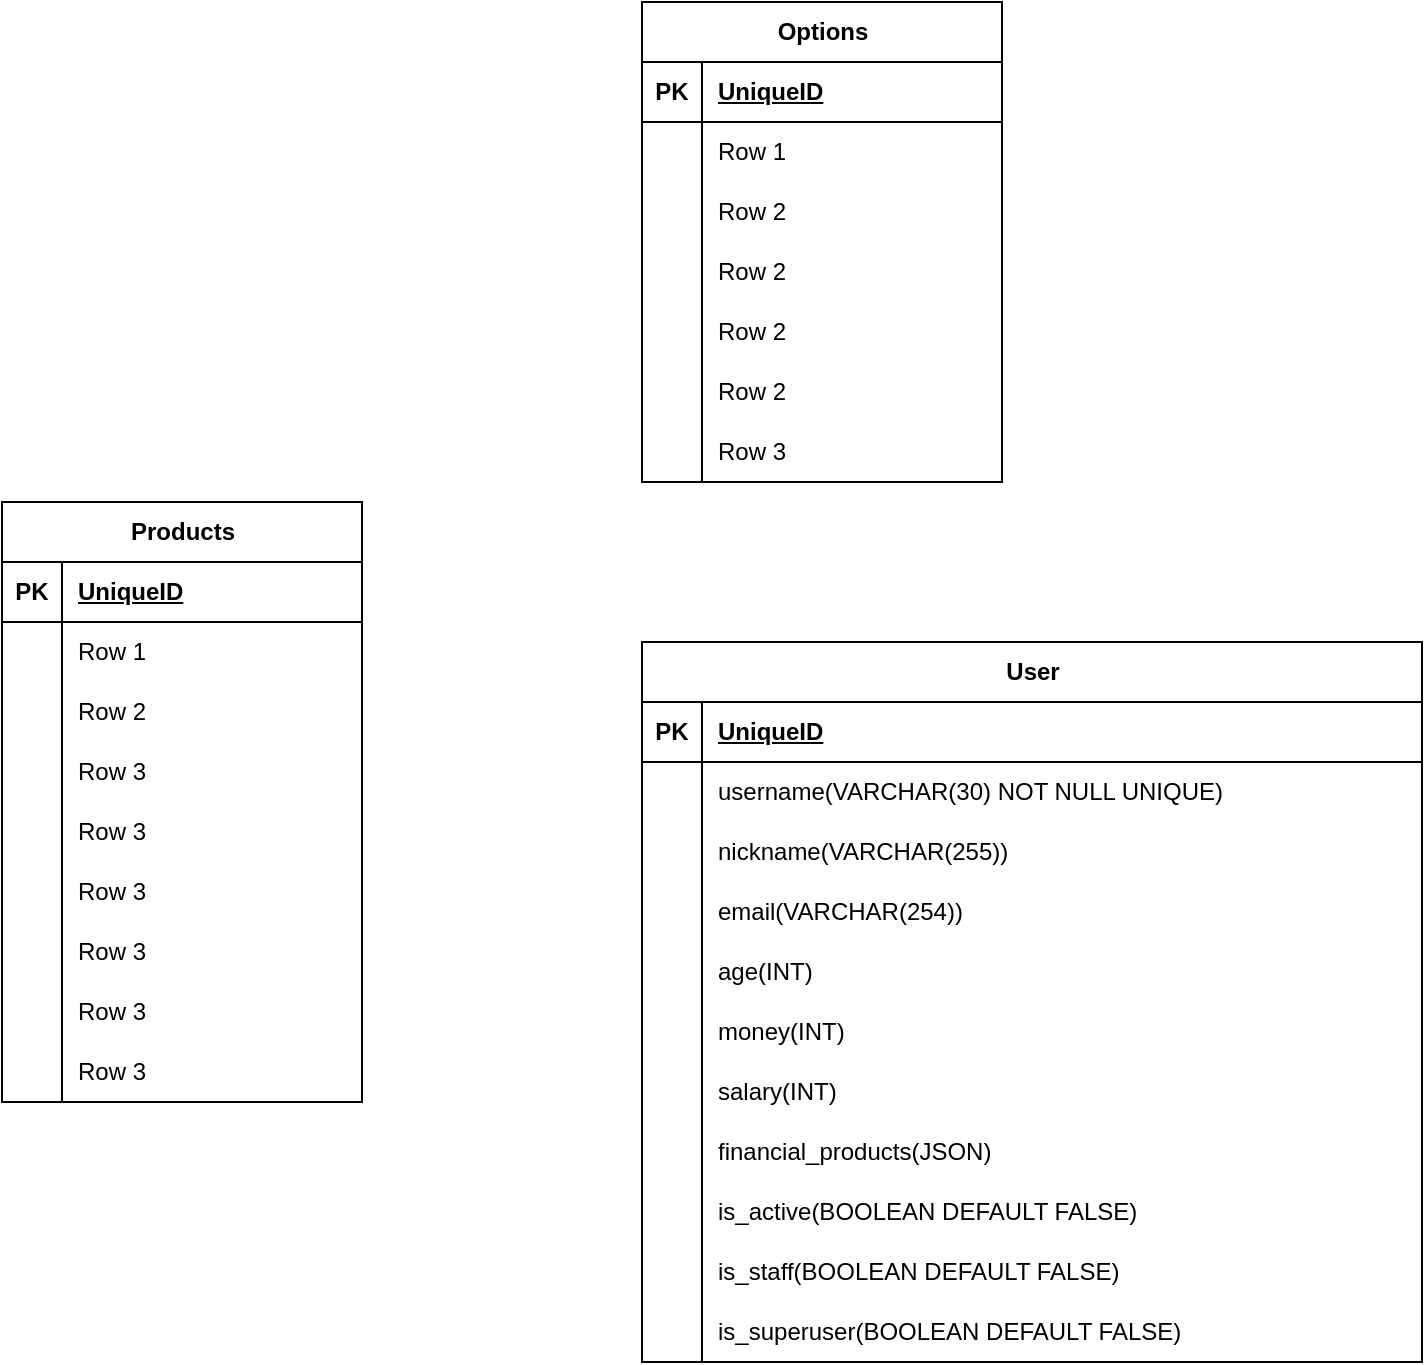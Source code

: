 <mxfile version="22.1.3" type="github" pages="2">
  <diagram id="R2lEEEUBdFMjLlhIrx00" name="ERD">
    <mxGraphModel dx="712" dy="748" grid="1" gridSize="10" guides="1" tooltips="1" connect="1" arrows="1" fold="1" page="1" pageScale="1" pageWidth="850" pageHeight="1100" math="0" shadow="0" extFonts="Permanent Marker^https://fonts.googleapis.com/css?family=Permanent+Marker">
      <root>
        <mxCell id="0" />
        <mxCell id="1" parent="0" />
        <mxCell id="Qz6ohCnD7a6SVoUVVQ66-1" value="Products" style="shape=table;startSize=30;container=1;collapsible=1;childLayout=tableLayout;fixedRows=1;rowLines=0;fontStyle=1;align=center;resizeLast=1;html=1;" vertex="1" parent="1">
          <mxGeometry x="80" y="420" width="180" height="300" as="geometry" />
        </mxCell>
        <mxCell id="Qz6ohCnD7a6SVoUVVQ66-2" value="" style="shape=tableRow;horizontal=0;startSize=0;swimlaneHead=0;swimlaneBody=0;fillColor=none;collapsible=0;dropTarget=0;points=[[0,0.5],[1,0.5]];portConstraint=eastwest;top=0;left=0;right=0;bottom=1;" vertex="1" parent="Qz6ohCnD7a6SVoUVVQ66-1">
          <mxGeometry y="30" width="180" height="30" as="geometry" />
        </mxCell>
        <mxCell id="Qz6ohCnD7a6SVoUVVQ66-3" value="PK" style="shape=partialRectangle;connectable=0;fillColor=none;top=0;left=0;bottom=0;right=0;fontStyle=1;overflow=hidden;whiteSpace=wrap;html=1;" vertex="1" parent="Qz6ohCnD7a6SVoUVVQ66-2">
          <mxGeometry width="30" height="30" as="geometry">
            <mxRectangle width="30" height="30" as="alternateBounds" />
          </mxGeometry>
        </mxCell>
        <mxCell id="Qz6ohCnD7a6SVoUVVQ66-4" value="UniqueID" style="shape=partialRectangle;connectable=0;fillColor=none;top=0;left=0;bottom=0;right=0;align=left;spacingLeft=6;fontStyle=5;overflow=hidden;whiteSpace=wrap;html=1;" vertex="1" parent="Qz6ohCnD7a6SVoUVVQ66-2">
          <mxGeometry x="30" width="150" height="30" as="geometry">
            <mxRectangle width="150" height="30" as="alternateBounds" />
          </mxGeometry>
        </mxCell>
        <mxCell id="Qz6ohCnD7a6SVoUVVQ66-5" value="" style="shape=tableRow;horizontal=0;startSize=0;swimlaneHead=0;swimlaneBody=0;fillColor=none;collapsible=0;dropTarget=0;points=[[0,0.5],[1,0.5]];portConstraint=eastwest;top=0;left=0;right=0;bottom=0;" vertex="1" parent="Qz6ohCnD7a6SVoUVVQ66-1">
          <mxGeometry y="60" width="180" height="30" as="geometry" />
        </mxCell>
        <mxCell id="Qz6ohCnD7a6SVoUVVQ66-6" value="" style="shape=partialRectangle;connectable=0;fillColor=none;top=0;left=0;bottom=0;right=0;editable=1;overflow=hidden;whiteSpace=wrap;html=1;" vertex="1" parent="Qz6ohCnD7a6SVoUVVQ66-5">
          <mxGeometry width="30" height="30" as="geometry">
            <mxRectangle width="30" height="30" as="alternateBounds" />
          </mxGeometry>
        </mxCell>
        <mxCell id="Qz6ohCnD7a6SVoUVVQ66-7" value="Row 1" style="shape=partialRectangle;connectable=0;fillColor=none;top=0;left=0;bottom=0;right=0;align=left;spacingLeft=6;overflow=hidden;whiteSpace=wrap;html=1;" vertex="1" parent="Qz6ohCnD7a6SVoUVVQ66-5">
          <mxGeometry x="30" width="150" height="30" as="geometry">
            <mxRectangle width="150" height="30" as="alternateBounds" />
          </mxGeometry>
        </mxCell>
        <mxCell id="Qz6ohCnD7a6SVoUVVQ66-8" value="" style="shape=tableRow;horizontal=0;startSize=0;swimlaneHead=0;swimlaneBody=0;fillColor=none;collapsible=0;dropTarget=0;points=[[0,0.5],[1,0.5]];portConstraint=eastwest;top=0;left=0;right=0;bottom=0;" vertex="1" parent="Qz6ohCnD7a6SVoUVVQ66-1">
          <mxGeometry y="90" width="180" height="30" as="geometry" />
        </mxCell>
        <mxCell id="Qz6ohCnD7a6SVoUVVQ66-9" value="" style="shape=partialRectangle;connectable=0;fillColor=none;top=0;left=0;bottom=0;right=0;editable=1;overflow=hidden;whiteSpace=wrap;html=1;" vertex="1" parent="Qz6ohCnD7a6SVoUVVQ66-8">
          <mxGeometry width="30" height="30" as="geometry">
            <mxRectangle width="30" height="30" as="alternateBounds" />
          </mxGeometry>
        </mxCell>
        <mxCell id="Qz6ohCnD7a6SVoUVVQ66-10" value="Row 2" style="shape=partialRectangle;connectable=0;fillColor=none;top=0;left=0;bottom=0;right=0;align=left;spacingLeft=6;overflow=hidden;whiteSpace=wrap;html=1;" vertex="1" parent="Qz6ohCnD7a6SVoUVVQ66-8">
          <mxGeometry x="30" width="150" height="30" as="geometry">
            <mxRectangle width="150" height="30" as="alternateBounds" />
          </mxGeometry>
        </mxCell>
        <mxCell id="Qz6ohCnD7a6SVoUVVQ66-11" value="" style="shape=tableRow;horizontal=0;startSize=0;swimlaneHead=0;swimlaneBody=0;fillColor=none;collapsible=0;dropTarget=0;points=[[0,0.5],[1,0.5]];portConstraint=eastwest;top=0;left=0;right=0;bottom=0;" vertex="1" parent="Qz6ohCnD7a6SVoUVVQ66-1">
          <mxGeometry y="120" width="180" height="30" as="geometry" />
        </mxCell>
        <mxCell id="Qz6ohCnD7a6SVoUVVQ66-12" value="" style="shape=partialRectangle;connectable=0;fillColor=none;top=0;left=0;bottom=0;right=0;editable=1;overflow=hidden;whiteSpace=wrap;html=1;" vertex="1" parent="Qz6ohCnD7a6SVoUVVQ66-11">
          <mxGeometry width="30" height="30" as="geometry">
            <mxRectangle width="30" height="30" as="alternateBounds" />
          </mxGeometry>
        </mxCell>
        <mxCell id="Qz6ohCnD7a6SVoUVVQ66-13" value="Row 3" style="shape=partialRectangle;connectable=0;fillColor=none;top=0;left=0;bottom=0;right=0;align=left;spacingLeft=6;overflow=hidden;whiteSpace=wrap;html=1;" vertex="1" parent="Qz6ohCnD7a6SVoUVVQ66-11">
          <mxGeometry x="30" width="150" height="30" as="geometry">
            <mxRectangle width="150" height="30" as="alternateBounds" />
          </mxGeometry>
        </mxCell>
        <mxCell id="Qz6ohCnD7a6SVoUVVQ66-68" value="" style="shape=tableRow;horizontal=0;startSize=0;swimlaneHead=0;swimlaneBody=0;fillColor=none;collapsible=0;dropTarget=0;points=[[0,0.5],[1,0.5]];portConstraint=eastwest;top=0;left=0;right=0;bottom=0;" vertex="1" parent="Qz6ohCnD7a6SVoUVVQ66-1">
          <mxGeometry y="150" width="180" height="30" as="geometry" />
        </mxCell>
        <mxCell id="Qz6ohCnD7a6SVoUVVQ66-69" value="" style="shape=partialRectangle;connectable=0;fillColor=none;top=0;left=0;bottom=0;right=0;editable=1;overflow=hidden;whiteSpace=wrap;html=1;" vertex="1" parent="Qz6ohCnD7a6SVoUVVQ66-68">
          <mxGeometry width="30" height="30" as="geometry">
            <mxRectangle width="30" height="30" as="alternateBounds" />
          </mxGeometry>
        </mxCell>
        <mxCell id="Qz6ohCnD7a6SVoUVVQ66-70" value="Row 3" style="shape=partialRectangle;connectable=0;fillColor=none;top=0;left=0;bottom=0;right=0;align=left;spacingLeft=6;overflow=hidden;whiteSpace=wrap;html=1;" vertex="1" parent="Qz6ohCnD7a6SVoUVVQ66-68">
          <mxGeometry x="30" width="150" height="30" as="geometry">
            <mxRectangle width="150" height="30" as="alternateBounds" />
          </mxGeometry>
        </mxCell>
        <mxCell id="Qz6ohCnD7a6SVoUVVQ66-71" value="" style="shape=tableRow;horizontal=0;startSize=0;swimlaneHead=0;swimlaneBody=0;fillColor=none;collapsible=0;dropTarget=0;points=[[0,0.5],[1,0.5]];portConstraint=eastwest;top=0;left=0;right=0;bottom=0;" vertex="1" parent="Qz6ohCnD7a6SVoUVVQ66-1">
          <mxGeometry y="180" width="180" height="30" as="geometry" />
        </mxCell>
        <mxCell id="Qz6ohCnD7a6SVoUVVQ66-72" value="" style="shape=partialRectangle;connectable=0;fillColor=none;top=0;left=0;bottom=0;right=0;editable=1;overflow=hidden;whiteSpace=wrap;html=1;" vertex="1" parent="Qz6ohCnD7a6SVoUVVQ66-71">
          <mxGeometry width="30" height="30" as="geometry">
            <mxRectangle width="30" height="30" as="alternateBounds" />
          </mxGeometry>
        </mxCell>
        <mxCell id="Qz6ohCnD7a6SVoUVVQ66-73" value="Row 3" style="shape=partialRectangle;connectable=0;fillColor=none;top=0;left=0;bottom=0;right=0;align=left;spacingLeft=6;overflow=hidden;whiteSpace=wrap;html=1;" vertex="1" parent="Qz6ohCnD7a6SVoUVVQ66-71">
          <mxGeometry x="30" width="150" height="30" as="geometry">
            <mxRectangle width="150" height="30" as="alternateBounds" />
          </mxGeometry>
        </mxCell>
        <mxCell id="Qz6ohCnD7a6SVoUVVQ66-74" value="" style="shape=tableRow;horizontal=0;startSize=0;swimlaneHead=0;swimlaneBody=0;fillColor=none;collapsible=0;dropTarget=0;points=[[0,0.5],[1,0.5]];portConstraint=eastwest;top=0;left=0;right=0;bottom=0;" vertex="1" parent="Qz6ohCnD7a6SVoUVVQ66-1">
          <mxGeometry y="210" width="180" height="30" as="geometry" />
        </mxCell>
        <mxCell id="Qz6ohCnD7a6SVoUVVQ66-75" value="" style="shape=partialRectangle;connectable=0;fillColor=none;top=0;left=0;bottom=0;right=0;editable=1;overflow=hidden;whiteSpace=wrap;html=1;" vertex="1" parent="Qz6ohCnD7a6SVoUVVQ66-74">
          <mxGeometry width="30" height="30" as="geometry">
            <mxRectangle width="30" height="30" as="alternateBounds" />
          </mxGeometry>
        </mxCell>
        <mxCell id="Qz6ohCnD7a6SVoUVVQ66-76" value="Row 3" style="shape=partialRectangle;connectable=0;fillColor=none;top=0;left=0;bottom=0;right=0;align=left;spacingLeft=6;overflow=hidden;whiteSpace=wrap;html=1;" vertex="1" parent="Qz6ohCnD7a6SVoUVVQ66-74">
          <mxGeometry x="30" width="150" height="30" as="geometry">
            <mxRectangle width="150" height="30" as="alternateBounds" />
          </mxGeometry>
        </mxCell>
        <mxCell id="Qz6ohCnD7a6SVoUVVQ66-77" value="" style="shape=tableRow;horizontal=0;startSize=0;swimlaneHead=0;swimlaneBody=0;fillColor=none;collapsible=0;dropTarget=0;points=[[0,0.5],[1,0.5]];portConstraint=eastwest;top=0;left=0;right=0;bottom=0;" vertex="1" parent="Qz6ohCnD7a6SVoUVVQ66-1">
          <mxGeometry y="240" width="180" height="30" as="geometry" />
        </mxCell>
        <mxCell id="Qz6ohCnD7a6SVoUVVQ66-78" value="" style="shape=partialRectangle;connectable=0;fillColor=none;top=0;left=0;bottom=0;right=0;editable=1;overflow=hidden;whiteSpace=wrap;html=1;" vertex="1" parent="Qz6ohCnD7a6SVoUVVQ66-77">
          <mxGeometry width="30" height="30" as="geometry">
            <mxRectangle width="30" height="30" as="alternateBounds" />
          </mxGeometry>
        </mxCell>
        <mxCell id="Qz6ohCnD7a6SVoUVVQ66-79" value="Row 3" style="shape=partialRectangle;connectable=0;fillColor=none;top=0;left=0;bottom=0;right=0;align=left;spacingLeft=6;overflow=hidden;whiteSpace=wrap;html=1;" vertex="1" parent="Qz6ohCnD7a6SVoUVVQ66-77">
          <mxGeometry x="30" width="150" height="30" as="geometry">
            <mxRectangle width="150" height="30" as="alternateBounds" />
          </mxGeometry>
        </mxCell>
        <mxCell id="Qz6ohCnD7a6SVoUVVQ66-80" value="" style="shape=tableRow;horizontal=0;startSize=0;swimlaneHead=0;swimlaneBody=0;fillColor=none;collapsible=0;dropTarget=0;points=[[0,0.5],[1,0.5]];portConstraint=eastwest;top=0;left=0;right=0;bottom=0;" vertex="1" parent="Qz6ohCnD7a6SVoUVVQ66-1">
          <mxGeometry y="270" width="180" height="30" as="geometry" />
        </mxCell>
        <mxCell id="Qz6ohCnD7a6SVoUVVQ66-81" value="" style="shape=partialRectangle;connectable=0;fillColor=none;top=0;left=0;bottom=0;right=0;editable=1;overflow=hidden;whiteSpace=wrap;html=1;" vertex="1" parent="Qz6ohCnD7a6SVoUVVQ66-80">
          <mxGeometry width="30" height="30" as="geometry">
            <mxRectangle width="30" height="30" as="alternateBounds" />
          </mxGeometry>
        </mxCell>
        <mxCell id="Qz6ohCnD7a6SVoUVVQ66-82" value="Row 3" style="shape=partialRectangle;connectable=0;fillColor=none;top=0;left=0;bottom=0;right=0;align=left;spacingLeft=6;overflow=hidden;whiteSpace=wrap;html=1;" vertex="1" parent="Qz6ohCnD7a6SVoUVVQ66-80">
          <mxGeometry x="30" width="150" height="30" as="geometry">
            <mxRectangle width="150" height="30" as="alternateBounds" />
          </mxGeometry>
        </mxCell>
        <mxCell id="Qz6ohCnD7a6SVoUVVQ66-14" value="User" style="shape=table;startSize=30;container=1;collapsible=1;childLayout=tableLayout;fixedRows=1;rowLines=0;fontStyle=1;align=center;resizeLast=1;html=1;" vertex="1" parent="1">
          <mxGeometry x="400" y="490" width="390" height="360" as="geometry" />
        </mxCell>
        <mxCell id="Qz6ohCnD7a6SVoUVVQ66-15" value="" style="shape=tableRow;horizontal=0;startSize=0;swimlaneHead=0;swimlaneBody=0;fillColor=none;collapsible=0;dropTarget=0;points=[[0,0.5],[1,0.5]];portConstraint=eastwest;top=0;left=0;right=0;bottom=1;" vertex="1" parent="Qz6ohCnD7a6SVoUVVQ66-14">
          <mxGeometry y="30" width="390" height="30" as="geometry" />
        </mxCell>
        <mxCell id="Qz6ohCnD7a6SVoUVVQ66-16" value="PK" style="shape=partialRectangle;connectable=0;fillColor=none;top=0;left=0;bottom=0;right=0;fontStyle=1;overflow=hidden;whiteSpace=wrap;html=1;" vertex="1" parent="Qz6ohCnD7a6SVoUVVQ66-15">
          <mxGeometry width="30" height="30" as="geometry">
            <mxRectangle width="30" height="30" as="alternateBounds" />
          </mxGeometry>
        </mxCell>
        <mxCell id="Qz6ohCnD7a6SVoUVVQ66-17" value="UniqueID" style="shape=partialRectangle;connectable=0;fillColor=none;top=0;left=0;bottom=0;right=0;align=left;spacingLeft=6;fontStyle=5;overflow=hidden;whiteSpace=wrap;html=1;" vertex="1" parent="Qz6ohCnD7a6SVoUVVQ66-15">
          <mxGeometry x="30" width="360" height="30" as="geometry">
            <mxRectangle width="360" height="30" as="alternateBounds" />
          </mxGeometry>
        </mxCell>
        <mxCell id="Qz6ohCnD7a6SVoUVVQ66-18" value="" style="shape=tableRow;horizontal=0;startSize=0;swimlaneHead=0;swimlaneBody=0;fillColor=none;collapsible=0;dropTarget=0;points=[[0,0.5],[1,0.5]];portConstraint=eastwest;top=0;left=0;right=0;bottom=0;" vertex="1" parent="Qz6ohCnD7a6SVoUVVQ66-14">
          <mxGeometry y="60" width="390" height="30" as="geometry" />
        </mxCell>
        <mxCell id="Qz6ohCnD7a6SVoUVVQ66-19" value="" style="shape=partialRectangle;connectable=0;fillColor=none;top=0;left=0;bottom=0;right=0;editable=1;overflow=hidden;whiteSpace=wrap;html=1;" vertex="1" parent="Qz6ohCnD7a6SVoUVVQ66-18">
          <mxGeometry width="30" height="30" as="geometry">
            <mxRectangle width="30" height="30" as="alternateBounds" />
          </mxGeometry>
        </mxCell>
        <mxCell id="Qz6ohCnD7a6SVoUVVQ66-20" value="username(VARCHAR(30) NOT NULL UNIQUE)" style="shape=partialRectangle;connectable=0;fillColor=none;top=0;left=0;bottom=0;right=0;align=left;spacingLeft=6;overflow=hidden;whiteSpace=wrap;html=1;" vertex="1" parent="Qz6ohCnD7a6SVoUVVQ66-18">
          <mxGeometry x="30" width="360" height="30" as="geometry">
            <mxRectangle width="360" height="30" as="alternateBounds" />
          </mxGeometry>
        </mxCell>
        <mxCell id="Qz6ohCnD7a6SVoUVVQ66-21" value="" style="shape=tableRow;horizontal=0;startSize=0;swimlaneHead=0;swimlaneBody=0;fillColor=none;collapsible=0;dropTarget=0;points=[[0,0.5],[1,0.5]];portConstraint=eastwest;top=0;left=0;right=0;bottom=0;" vertex="1" parent="Qz6ohCnD7a6SVoUVVQ66-14">
          <mxGeometry y="90" width="390" height="30" as="geometry" />
        </mxCell>
        <mxCell id="Qz6ohCnD7a6SVoUVVQ66-22" value="" style="shape=partialRectangle;connectable=0;fillColor=none;top=0;left=0;bottom=0;right=0;editable=1;overflow=hidden;whiteSpace=wrap;html=1;" vertex="1" parent="Qz6ohCnD7a6SVoUVVQ66-21">
          <mxGeometry width="30" height="30" as="geometry">
            <mxRectangle width="30" height="30" as="alternateBounds" />
          </mxGeometry>
        </mxCell>
        <object label="nickname(VARCHAR(255))" username="" id="Qz6ohCnD7a6SVoUVVQ66-23">
          <mxCell style="shape=partialRectangle;connectable=0;fillColor=none;top=0;left=0;bottom=0;right=0;align=left;spacingLeft=6;overflow=hidden;whiteSpace=wrap;html=1;" vertex="1" parent="Qz6ohCnD7a6SVoUVVQ66-21">
            <mxGeometry x="30" width="360" height="30" as="geometry">
              <mxRectangle width="360" height="30" as="alternateBounds" />
            </mxGeometry>
          </mxCell>
        </object>
        <mxCell id="Qz6ohCnD7a6SVoUVVQ66-24" value="" style="shape=tableRow;horizontal=0;startSize=0;swimlaneHead=0;swimlaneBody=0;fillColor=none;collapsible=0;dropTarget=0;points=[[0,0.5],[1,0.5]];portConstraint=eastwest;top=0;left=0;right=0;bottom=0;" vertex="1" parent="Qz6ohCnD7a6SVoUVVQ66-14">
          <mxGeometry y="120" width="390" height="30" as="geometry" />
        </mxCell>
        <mxCell id="Qz6ohCnD7a6SVoUVVQ66-25" value="" style="shape=partialRectangle;connectable=0;fillColor=none;top=0;left=0;bottom=0;right=0;editable=1;overflow=hidden;whiteSpace=wrap;html=1;" vertex="1" parent="Qz6ohCnD7a6SVoUVVQ66-24">
          <mxGeometry width="30" height="30" as="geometry">
            <mxRectangle width="30" height="30" as="alternateBounds" />
          </mxGeometry>
        </mxCell>
        <mxCell id="Qz6ohCnD7a6SVoUVVQ66-26" value="email(VARCHAR(254))" style="shape=partialRectangle;connectable=0;fillColor=none;top=0;left=0;bottom=0;right=0;align=left;spacingLeft=6;overflow=hidden;whiteSpace=wrap;html=1;" vertex="1" parent="Qz6ohCnD7a6SVoUVVQ66-24">
          <mxGeometry x="30" width="360" height="30" as="geometry">
            <mxRectangle width="360" height="30" as="alternateBounds" />
          </mxGeometry>
        </mxCell>
        <mxCell id="Qz6ohCnD7a6SVoUVVQ66-53" value="" style="shape=tableRow;horizontal=0;startSize=0;swimlaneHead=0;swimlaneBody=0;fillColor=none;collapsible=0;dropTarget=0;points=[[0,0.5],[1,0.5]];portConstraint=eastwest;top=0;left=0;right=0;bottom=0;" vertex="1" parent="Qz6ohCnD7a6SVoUVVQ66-14">
          <mxGeometry y="150" width="390" height="30" as="geometry" />
        </mxCell>
        <mxCell id="Qz6ohCnD7a6SVoUVVQ66-54" value="" style="shape=partialRectangle;connectable=0;fillColor=none;top=0;left=0;bottom=0;right=0;editable=1;overflow=hidden;whiteSpace=wrap;html=1;" vertex="1" parent="Qz6ohCnD7a6SVoUVVQ66-53">
          <mxGeometry width="30" height="30" as="geometry">
            <mxRectangle width="30" height="30" as="alternateBounds" />
          </mxGeometry>
        </mxCell>
        <mxCell id="Qz6ohCnD7a6SVoUVVQ66-55" value="age(INT)" style="shape=partialRectangle;connectable=0;fillColor=none;top=0;left=0;bottom=0;right=0;align=left;spacingLeft=6;overflow=hidden;whiteSpace=wrap;html=1;" vertex="1" parent="Qz6ohCnD7a6SVoUVVQ66-53">
          <mxGeometry x="30" width="360" height="30" as="geometry">
            <mxRectangle width="360" height="30" as="alternateBounds" />
          </mxGeometry>
        </mxCell>
        <mxCell id="Qz6ohCnD7a6SVoUVVQ66-56" value="" style="shape=tableRow;horizontal=0;startSize=0;swimlaneHead=0;swimlaneBody=0;fillColor=none;collapsible=0;dropTarget=0;points=[[0,0.5],[1,0.5]];portConstraint=eastwest;top=0;left=0;right=0;bottom=0;" vertex="1" parent="Qz6ohCnD7a6SVoUVVQ66-14">
          <mxGeometry y="180" width="390" height="30" as="geometry" />
        </mxCell>
        <mxCell id="Qz6ohCnD7a6SVoUVVQ66-57" value="" style="shape=partialRectangle;connectable=0;fillColor=none;top=0;left=0;bottom=0;right=0;editable=1;overflow=hidden;whiteSpace=wrap;html=1;" vertex="1" parent="Qz6ohCnD7a6SVoUVVQ66-56">
          <mxGeometry width="30" height="30" as="geometry">
            <mxRectangle width="30" height="30" as="alternateBounds" />
          </mxGeometry>
        </mxCell>
        <mxCell id="Qz6ohCnD7a6SVoUVVQ66-58" value="money(INT)" style="shape=partialRectangle;connectable=0;fillColor=none;top=0;left=0;bottom=0;right=0;align=left;spacingLeft=6;overflow=hidden;whiteSpace=wrap;html=1;" vertex="1" parent="Qz6ohCnD7a6SVoUVVQ66-56">
          <mxGeometry x="30" width="360" height="30" as="geometry">
            <mxRectangle width="360" height="30" as="alternateBounds" />
          </mxGeometry>
        </mxCell>
        <mxCell id="Qz6ohCnD7a6SVoUVVQ66-59" value="" style="shape=tableRow;horizontal=0;startSize=0;swimlaneHead=0;swimlaneBody=0;fillColor=none;collapsible=0;dropTarget=0;points=[[0,0.5],[1,0.5]];portConstraint=eastwest;top=0;left=0;right=0;bottom=0;" vertex="1" parent="Qz6ohCnD7a6SVoUVVQ66-14">
          <mxGeometry y="210" width="390" height="30" as="geometry" />
        </mxCell>
        <mxCell id="Qz6ohCnD7a6SVoUVVQ66-60" value="" style="shape=partialRectangle;connectable=0;fillColor=none;top=0;left=0;bottom=0;right=0;editable=1;overflow=hidden;whiteSpace=wrap;html=1;" vertex="1" parent="Qz6ohCnD7a6SVoUVVQ66-59">
          <mxGeometry width="30" height="30" as="geometry">
            <mxRectangle width="30" height="30" as="alternateBounds" />
          </mxGeometry>
        </mxCell>
        <mxCell id="Qz6ohCnD7a6SVoUVVQ66-61" value="salary(INT)" style="shape=partialRectangle;connectable=0;fillColor=none;top=0;left=0;bottom=0;right=0;align=left;spacingLeft=6;overflow=hidden;whiteSpace=wrap;html=1;" vertex="1" parent="Qz6ohCnD7a6SVoUVVQ66-59">
          <mxGeometry x="30" width="360" height="30" as="geometry">
            <mxRectangle width="360" height="30" as="alternateBounds" />
          </mxGeometry>
        </mxCell>
        <mxCell id="Qz6ohCnD7a6SVoUVVQ66-62" value="" style="shape=tableRow;horizontal=0;startSize=0;swimlaneHead=0;swimlaneBody=0;fillColor=none;collapsible=0;dropTarget=0;points=[[0,0.5],[1,0.5]];portConstraint=eastwest;top=0;left=0;right=0;bottom=0;" vertex="1" parent="Qz6ohCnD7a6SVoUVVQ66-14">
          <mxGeometry y="240" width="390" height="30" as="geometry" />
        </mxCell>
        <mxCell id="Qz6ohCnD7a6SVoUVVQ66-63" value="" style="shape=partialRectangle;connectable=0;fillColor=none;top=0;left=0;bottom=0;right=0;editable=1;overflow=hidden;whiteSpace=wrap;html=1;" vertex="1" parent="Qz6ohCnD7a6SVoUVVQ66-62">
          <mxGeometry width="30" height="30" as="geometry">
            <mxRectangle width="30" height="30" as="alternateBounds" />
          </mxGeometry>
        </mxCell>
        <mxCell id="Qz6ohCnD7a6SVoUVVQ66-64" value="financial_products(JSON)" style="shape=partialRectangle;connectable=0;fillColor=none;top=0;left=0;bottom=0;right=0;align=left;spacingLeft=6;overflow=hidden;whiteSpace=wrap;html=1;" vertex="1" parent="Qz6ohCnD7a6SVoUVVQ66-62">
          <mxGeometry x="30" width="360" height="30" as="geometry">
            <mxRectangle width="360" height="30" as="alternateBounds" />
          </mxGeometry>
        </mxCell>
        <mxCell id="Qz6ohCnD7a6SVoUVVQ66-65" value="" style="shape=tableRow;horizontal=0;startSize=0;swimlaneHead=0;swimlaneBody=0;fillColor=none;collapsible=0;dropTarget=0;points=[[0,0.5],[1,0.5]];portConstraint=eastwest;top=0;left=0;right=0;bottom=0;" vertex="1" parent="Qz6ohCnD7a6SVoUVVQ66-14">
          <mxGeometry y="270" width="390" height="30" as="geometry" />
        </mxCell>
        <mxCell id="Qz6ohCnD7a6SVoUVVQ66-66" value="" style="shape=partialRectangle;connectable=0;fillColor=none;top=0;left=0;bottom=0;right=0;editable=1;overflow=hidden;whiteSpace=wrap;html=1;" vertex="1" parent="Qz6ohCnD7a6SVoUVVQ66-65">
          <mxGeometry width="30" height="30" as="geometry">
            <mxRectangle width="30" height="30" as="alternateBounds" />
          </mxGeometry>
        </mxCell>
        <mxCell id="Qz6ohCnD7a6SVoUVVQ66-67" value="is_active(BOOLEAN DEFAULT FALSE)" style="shape=partialRectangle;connectable=0;fillColor=none;top=0;left=0;bottom=0;right=0;align=left;spacingLeft=6;overflow=hidden;whiteSpace=wrap;html=1;" vertex="1" parent="Qz6ohCnD7a6SVoUVVQ66-65">
          <mxGeometry x="30" width="360" height="30" as="geometry">
            <mxRectangle width="360" height="30" as="alternateBounds" />
          </mxGeometry>
        </mxCell>
        <mxCell id="Qz6ohCnD7a6SVoUVVQ66-92" value="" style="shape=tableRow;horizontal=0;startSize=0;swimlaneHead=0;swimlaneBody=0;fillColor=none;collapsible=0;dropTarget=0;points=[[0,0.5],[1,0.5]];portConstraint=eastwest;top=0;left=0;right=0;bottom=0;" vertex="1" parent="Qz6ohCnD7a6SVoUVVQ66-14">
          <mxGeometry y="300" width="390" height="30" as="geometry" />
        </mxCell>
        <mxCell id="Qz6ohCnD7a6SVoUVVQ66-93" value="" style="shape=partialRectangle;connectable=0;fillColor=none;top=0;left=0;bottom=0;right=0;editable=1;overflow=hidden;whiteSpace=wrap;html=1;" vertex="1" parent="Qz6ohCnD7a6SVoUVVQ66-92">
          <mxGeometry width="30" height="30" as="geometry">
            <mxRectangle width="30" height="30" as="alternateBounds" />
          </mxGeometry>
        </mxCell>
        <mxCell id="Qz6ohCnD7a6SVoUVVQ66-94" value="is_staff(BOOLEAN DEFAULT FALSE)" style="shape=partialRectangle;connectable=0;fillColor=none;top=0;left=0;bottom=0;right=0;align=left;spacingLeft=6;overflow=hidden;whiteSpace=wrap;html=1;" vertex="1" parent="Qz6ohCnD7a6SVoUVVQ66-92">
          <mxGeometry x="30" width="360" height="30" as="geometry">
            <mxRectangle width="360" height="30" as="alternateBounds" />
          </mxGeometry>
        </mxCell>
        <mxCell id="Qz6ohCnD7a6SVoUVVQ66-95" value="" style="shape=tableRow;horizontal=0;startSize=0;swimlaneHead=0;swimlaneBody=0;fillColor=none;collapsible=0;dropTarget=0;points=[[0,0.5],[1,0.5]];portConstraint=eastwest;top=0;left=0;right=0;bottom=0;" vertex="1" parent="Qz6ohCnD7a6SVoUVVQ66-14">
          <mxGeometry y="330" width="390" height="30" as="geometry" />
        </mxCell>
        <mxCell id="Qz6ohCnD7a6SVoUVVQ66-96" value="" style="shape=partialRectangle;connectable=0;fillColor=none;top=0;left=0;bottom=0;right=0;editable=1;overflow=hidden;whiteSpace=wrap;html=1;" vertex="1" parent="Qz6ohCnD7a6SVoUVVQ66-95">
          <mxGeometry width="30" height="30" as="geometry">
            <mxRectangle width="30" height="30" as="alternateBounds" />
          </mxGeometry>
        </mxCell>
        <mxCell id="Qz6ohCnD7a6SVoUVVQ66-97" value="is_superuser(BOOLEAN DEFAULT FALSE)" style="shape=partialRectangle;connectable=0;fillColor=none;top=0;left=0;bottom=0;right=0;align=left;spacingLeft=6;overflow=hidden;whiteSpace=wrap;html=1;" vertex="1" parent="Qz6ohCnD7a6SVoUVVQ66-95">
          <mxGeometry x="30" width="360" height="30" as="geometry">
            <mxRectangle width="360" height="30" as="alternateBounds" />
          </mxGeometry>
        </mxCell>
        <mxCell id="Qz6ohCnD7a6SVoUVVQ66-27" value="Options" style="shape=table;startSize=30;container=1;collapsible=1;childLayout=tableLayout;fixedRows=1;rowLines=0;fontStyle=1;align=center;resizeLast=1;html=1;" vertex="1" parent="1">
          <mxGeometry x="400" y="170" width="180" height="240" as="geometry" />
        </mxCell>
        <mxCell id="Qz6ohCnD7a6SVoUVVQ66-28" value="" style="shape=tableRow;horizontal=0;startSize=0;swimlaneHead=0;swimlaneBody=0;fillColor=none;collapsible=0;dropTarget=0;points=[[0,0.5],[1,0.5]];portConstraint=eastwest;top=0;left=0;right=0;bottom=1;" vertex="1" parent="Qz6ohCnD7a6SVoUVVQ66-27">
          <mxGeometry y="30" width="180" height="30" as="geometry" />
        </mxCell>
        <mxCell id="Qz6ohCnD7a6SVoUVVQ66-29" value="PK" style="shape=partialRectangle;connectable=0;fillColor=none;top=0;left=0;bottom=0;right=0;fontStyle=1;overflow=hidden;whiteSpace=wrap;html=1;" vertex="1" parent="Qz6ohCnD7a6SVoUVVQ66-28">
          <mxGeometry width="30" height="30" as="geometry">
            <mxRectangle width="30" height="30" as="alternateBounds" />
          </mxGeometry>
        </mxCell>
        <mxCell id="Qz6ohCnD7a6SVoUVVQ66-30" value="UniqueID" style="shape=partialRectangle;connectable=0;fillColor=none;top=0;left=0;bottom=0;right=0;align=left;spacingLeft=6;fontStyle=5;overflow=hidden;whiteSpace=wrap;html=1;" vertex="1" parent="Qz6ohCnD7a6SVoUVVQ66-28">
          <mxGeometry x="30" width="150" height="30" as="geometry">
            <mxRectangle width="150" height="30" as="alternateBounds" />
          </mxGeometry>
        </mxCell>
        <mxCell id="Qz6ohCnD7a6SVoUVVQ66-31" value="" style="shape=tableRow;horizontal=0;startSize=0;swimlaneHead=0;swimlaneBody=0;fillColor=none;collapsible=0;dropTarget=0;points=[[0,0.5],[1,0.5]];portConstraint=eastwest;top=0;left=0;right=0;bottom=0;" vertex="1" parent="Qz6ohCnD7a6SVoUVVQ66-27">
          <mxGeometry y="60" width="180" height="30" as="geometry" />
        </mxCell>
        <mxCell id="Qz6ohCnD7a6SVoUVVQ66-32" value="" style="shape=partialRectangle;connectable=0;fillColor=none;top=0;left=0;bottom=0;right=0;editable=1;overflow=hidden;whiteSpace=wrap;html=1;" vertex="1" parent="Qz6ohCnD7a6SVoUVVQ66-31">
          <mxGeometry width="30" height="30" as="geometry">
            <mxRectangle width="30" height="30" as="alternateBounds" />
          </mxGeometry>
        </mxCell>
        <mxCell id="Qz6ohCnD7a6SVoUVVQ66-33" value="Row 1" style="shape=partialRectangle;connectable=0;fillColor=none;top=0;left=0;bottom=0;right=0;align=left;spacingLeft=6;overflow=hidden;whiteSpace=wrap;html=1;" vertex="1" parent="Qz6ohCnD7a6SVoUVVQ66-31">
          <mxGeometry x="30" width="150" height="30" as="geometry">
            <mxRectangle width="150" height="30" as="alternateBounds" />
          </mxGeometry>
        </mxCell>
        <mxCell id="Qz6ohCnD7a6SVoUVVQ66-34" value="" style="shape=tableRow;horizontal=0;startSize=0;swimlaneHead=0;swimlaneBody=0;fillColor=none;collapsible=0;dropTarget=0;points=[[0,0.5],[1,0.5]];portConstraint=eastwest;top=0;left=0;right=0;bottom=0;" vertex="1" parent="Qz6ohCnD7a6SVoUVVQ66-27">
          <mxGeometry y="90" width="180" height="30" as="geometry" />
        </mxCell>
        <mxCell id="Qz6ohCnD7a6SVoUVVQ66-35" value="" style="shape=partialRectangle;connectable=0;fillColor=none;top=0;left=0;bottom=0;right=0;editable=1;overflow=hidden;whiteSpace=wrap;html=1;" vertex="1" parent="Qz6ohCnD7a6SVoUVVQ66-34">
          <mxGeometry width="30" height="30" as="geometry">
            <mxRectangle width="30" height="30" as="alternateBounds" />
          </mxGeometry>
        </mxCell>
        <mxCell id="Qz6ohCnD7a6SVoUVVQ66-36" value="Row 2" style="shape=partialRectangle;connectable=0;fillColor=none;top=0;left=0;bottom=0;right=0;align=left;spacingLeft=6;overflow=hidden;whiteSpace=wrap;html=1;" vertex="1" parent="Qz6ohCnD7a6SVoUVVQ66-34">
          <mxGeometry x="30" width="150" height="30" as="geometry">
            <mxRectangle width="150" height="30" as="alternateBounds" />
          </mxGeometry>
        </mxCell>
        <mxCell id="Qz6ohCnD7a6SVoUVVQ66-83" value="" style="shape=tableRow;horizontal=0;startSize=0;swimlaneHead=0;swimlaneBody=0;fillColor=none;collapsible=0;dropTarget=0;points=[[0,0.5],[1,0.5]];portConstraint=eastwest;top=0;left=0;right=0;bottom=0;" vertex="1" parent="Qz6ohCnD7a6SVoUVVQ66-27">
          <mxGeometry y="120" width="180" height="30" as="geometry" />
        </mxCell>
        <mxCell id="Qz6ohCnD7a6SVoUVVQ66-84" value="" style="shape=partialRectangle;connectable=0;fillColor=none;top=0;left=0;bottom=0;right=0;editable=1;overflow=hidden;whiteSpace=wrap;html=1;" vertex="1" parent="Qz6ohCnD7a6SVoUVVQ66-83">
          <mxGeometry width="30" height="30" as="geometry">
            <mxRectangle width="30" height="30" as="alternateBounds" />
          </mxGeometry>
        </mxCell>
        <mxCell id="Qz6ohCnD7a6SVoUVVQ66-85" value="Row 2" style="shape=partialRectangle;connectable=0;fillColor=none;top=0;left=0;bottom=0;right=0;align=left;spacingLeft=6;overflow=hidden;whiteSpace=wrap;html=1;" vertex="1" parent="Qz6ohCnD7a6SVoUVVQ66-83">
          <mxGeometry x="30" width="150" height="30" as="geometry">
            <mxRectangle width="150" height="30" as="alternateBounds" />
          </mxGeometry>
        </mxCell>
        <mxCell id="Qz6ohCnD7a6SVoUVVQ66-86" value="" style="shape=tableRow;horizontal=0;startSize=0;swimlaneHead=0;swimlaneBody=0;fillColor=none;collapsible=0;dropTarget=0;points=[[0,0.5],[1,0.5]];portConstraint=eastwest;top=0;left=0;right=0;bottom=0;" vertex="1" parent="Qz6ohCnD7a6SVoUVVQ66-27">
          <mxGeometry y="150" width="180" height="30" as="geometry" />
        </mxCell>
        <mxCell id="Qz6ohCnD7a6SVoUVVQ66-87" value="" style="shape=partialRectangle;connectable=0;fillColor=none;top=0;left=0;bottom=0;right=0;editable=1;overflow=hidden;whiteSpace=wrap;html=1;" vertex="1" parent="Qz6ohCnD7a6SVoUVVQ66-86">
          <mxGeometry width="30" height="30" as="geometry">
            <mxRectangle width="30" height="30" as="alternateBounds" />
          </mxGeometry>
        </mxCell>
        <mxCell id="Qz6ohCnD7a6SVoUVVQ66-88" value="Row 2" style="shape=partialRectangle;connectable=0;fillColor=none;top=0;left=0;bottom=0;right=0;align=left;spacingLeft=6;overflow=hidden;whiteSpace=wrap;html=1;" vertex="1" parent="Qz6ohCnD7a6SVoUVVQ66-86">
          <mxGeometry x="30" width="150" height="30" as="geometry">
            <mxRectangle width="150" height="30" as="alternateBounds" />
          </mxGeometry>
        </mxCell>
        <mxCell id="Qz6ohCnD7a6SVoUVVQ66-89" value="" style="shape=tableRow;horizontal=0;startSize=0;swimlaneHead=0;swimlaneBody=0;fillColor=none;collapsible=0;dropTarget=0;points=[[0,0.5],[1,0.5]];portConstraint=eastwest;top=0;left=0;right=0;bottom=0;" vertex="1" parent="Qz6ohCnD7a6SVoUVVQ66-27">
          <mxGeometry y="180" width="180" height="30" as="geometry" />
        </mxCell>
        <mxCell id="Qz6ohCnD7a6SVoUVVQ66-90" value="" style="shape=partialRectangle;connectable=0;fillColor=none;top=0;left=0;bottom=0;right=0;editable=1;overflow=hidden;whiteSpace=wrap;html=1;" vertex="1" parent="Qz6ohCnD7a6SVoUVVQ66-89">
          <mxGeometry width="30" height="30" as="geometry">
            <mxRectangle width="30" height="30" as="alternateBounds" />
          </mxGeometry>
        </mxCell>
        <mxCell id="Qz6ohCnD7a6SVoUVVQ66-91" value="Row 2" style="shape=partialRectangle;connectable=0;fillColor=none;top=0;left=0;bottom=0;right=0;align=left;spacingLeft=6;overflow=hidden;whiteSpace=wrap;html=1;" vertex="1" parent="Qz6ohCnD7a6SVoUVVQ66-89">
          <mxGeometry x="30" width="150" height="30" as="geometry">
            <mxRectangle width="150" height="30" as="alternateBounds" />
          </mxGeometry>
        </mxCell>
        <mxCell id="Qz6ohCnD7a6SVoUVVQ66-37" value="" style="shape=tableRow;horizontal=0;startSize=0;swimlaneHead=0;swimlaneBody=0;fillColor=none;collapsible=0;dropTarget=0;points=[[0,0.5],[1,0.5]];portConstraint=eastwest;top=0;left=0;right=0;bottom=0;" vertex="1" parent="Qz6ohCnD7a6SVoUVVQ66-27">
          <mxGeometry y="210" width="180" height="30" as="geometry" />
        </mxCell>
        <mxCell id="Qz6ohCnD7a6SVoUVVQ66-38" value="" style="shape=partialRectangle;connectable=0;fillColor=none;top=0;left=0;bottom=0;right=0;editable=1;overflow=hidden;whiteSpace=wrap;html=1;" vertex="1" parent="Qz6ohCnD7a6SVoUVVQ66-37">
          <mxGeometry width="30" height="30" as="geometry">
            <mxRectangle width="30" height="30" as="alternateBounds" />
          </mxGeometry>
        </mxCell>
        <mxCell id="Qz6ohCnD7a6SVoUVVQ66-39" value="Row 3" style="shape=partialRectangle;connectable=0;fillColor=none;top=0;left=0;bottom=0;right=0;align=left;spacingLeft=6;overflow=hidden;whiteSpace=wrap;html=1;" vertex="1" parent="Qz6ohCnD7a6SVoUVVQ66-37">
          <mxGeometry x="30" width="150" height="30" as="geometry">
            <mxRectangle width="150" height="30" as="alternateBounds" />
          </mxGeometry>
        </mxCell>
      </root>
    </mxGraphModel>
  </diagram>
  <diagram id="6T8gWb5WI1Y-pntv0LDm" name="Page Diagram">
    <mxGraphModel dx="472" dy="748" grid="1" gridSize="10" guides="1" tooltips="1" connect="1" arrows="1" fold="1" page="1" pageScale="1" pageWidth="827" pageHeight="1169" math="0" shadow="0">
      <root>
        <mxCell id="0" />
        <mxCell id="1" parent="0" />
        <mxCell id="BSgwC0g7EUaEU0FRbHp1-1" value="" style="swimlane;startSize=20;horizontal=0;childLayout=treeLayout;horizontalTree=1;resizable=0;containerType=tree;fontSize=12;strokeWidth=0;opacity=0;" parent="1" vertex="1">
          <mxGeometry x="30" y="350" width="310" height="130" as="geometry" />
        </mxCell>
        <mxCell id="BSgwC0g7EUaEU0FRbHp1-2" value="App.vue&lt;br&gt;" style="whiteSpace=wrap;html=1;" parent="BSgwC0g7EUaEU0FRbHp1-1" vertex="1">
          <mxGeometry x="40" y="-20" width="100" height="40" as="geometry" />
        </mxCell>
        <mxCell id="BSgwC0g7EUaEU0FRbHp1-20" value="SignUpView" style="whiteSpace=wrap;html=1;" parent="1" vertex="1">
          <mxGeometry x="220" y="150" width="100" height="40" as="geometry" />
        </mxCell>
        <mxCell id="BSgwC0g7EUaEU0FRbHp1-19" value="" style="edgeStyle=elbowEdgeStyle;elbow=vertical;html=1;rounded=1;curved=0;sourcePerimeterSpacing=0;targetPerimeterSpacing=0;startSize=6;endSize=6;exitX=0.5;exitY=0;exitDx=0;exitDy=0;" parent="1" source="BSgwC0g7EUaEU0FRbHp1-2" target="BSgwC0g7EUaEU0FRbHp1-20" edge="1">
          <mxGeometry relative="1" as="geometry">
            <mxPoint x="850" y="-436" as="sourcePoint" />
            <Array as="points">
              <mxPoint x="270" y="170" />
            </Array>
          </mxGeometry>
        </mxCell>
        <mxCell id="BSgwC0g7EUaEU0FRbHp1-52" value="ProfileView" style="whiteSpace=wrap;html=1;" parent="1" vertex="1">
          <mxGeometry x="220" y="565" width="100" height="40" as="geometry" />
        </mxCell>
        <mxCell id="BSgwC0g7EUaEU0FRbHp1-51" value="" style="edgeStyle=elbowEdgeStyle;elbow=vertical;html=1;rounded=1;curved=0;sourcePerimeterSpacing=0;targetPerimeterSpacing=0;startSize=6;endSize=6;exitX=0.5;exitY=1;exitDx=0;exitDy=0;" parent="1" source="BSgwC0g7EUaEU0FRbHp1-2" edge="1">
          <mxGeometry relative="1" as="geometry">
            <mxPoint x="120" y="440" as="sourcePoint" />
            <Array as="points">
              <mxPoint x="120" y="585" />
            </Array>
            <mxPoint x="220" y="585" as="targetPoint" />
          </mxGeometry>
        </mxCell>
        <mxCell id="BSgwC0g7EUaEU0FRbHp1-50" value="ProductDetailView" style="whiteSpace=wrap;html=1;" parent="1" vertex="1">
          <mxGeometry x="220" y="480" width="100" height="40" as="geometry" />
        </mxCell>
        <mxCell id="BSgwC0g7EUaEU0FRbHp1-49" value="" style="edgeStyle=elbowEdgeStyle;elbow=vertical;html=1;rounded=1;curved=0;sourcePerimeterSpacing=0;targetPerimeterSpacing=0;startSize=6;endSize=6;exitX=0.5;exitY=1;exitDx=0;exitDy=0;" parent="1" source="BSgwC0g7EUaEU0FRbHp1-2" target="BSgwC0g7EUaEU0FRbHp1-50" edge="1">
          <mxGeometry relative="1" as="geometry">
            <mxPoint x="150" y="450" as="sourcePoint" />
            <Array as="points">
              <mxPoint x="120" y="500" />
            </Array>
          </mxGeometry>
        </mxCell>
        <mxCell id="BSgwC0g7EUaEU0FRbHp1-54" style="edgeStyle=orthogonalEdgeStyle;rounded=0;orthogonalLoop=1;jettySize=auto;html=1;exitX=0.5;exitY=1;exitDx=0;exitDy=0;" parent="1" source="BSgwC0g7EUaEU0FRbHp1-50" target="BSgwC0g7EUaEU0FRbHp1-50" edge="1">
          <mxGeometry relative="1" as="geometry" />
        </mxCell>
        <mxCell id="BSgwC0g7EUaEU0FRbHp1-63" value="RecommendView" style="whiteSpace=wrap;html=1;" parent="1" vertex="1">
          <mxGeometry x="404" y="555" width="120" height="60" as="geometry" />
        </mxCell>
        <mxCell id="BSgwC0g7EUaEU0FRbHp1-65" value="ProfileDetailView" style="whiteSpace=wrap;html=1;" parent="1" vertex="1">
          <mxGeometry x="404" y="660" width="120" height="60" as="geometry" />
        </mxCell>
        <mxCell id="BSgwC0g7EUaEU0FRbHp1-68" value="" style="endArrow=classic;html=1;rounded=0;entryX=0;entryY=0.5;entryDx=0;entryDy=0;exitX=0.5;exitY=1;exitDx=0;exitDy=0;" parent="1" source="BSgwC0g7EUaEU0FRbHp1-52" target="BSgwC0g7EUaEU0FRbHp1-65" edge="1">
          <mxGeometry width="50" height="50" relative="1" as="geometry">
            <mxPoint x="410" y="870" as="sourcePoint" />
            <mxPoint x="480" y="870" as="targetPoint" />
            <Array as="points">
              <mxPoint x="270" y="695" />
            </Array>
          </mxGeometry>
        </mxCell>
        <mxCell id="BSgwC0g7EUaEU0FRbHp1-70" value="" style="endArrow=classic;html=1;rounded=0;exitX=1;exitY=0.5;exitDx=0;exitDy=0;" parent="1" source="BSgwC0g7EUaEU0FRbHp1-52" target="BSgwC0g7EUaEU0FRbHp1-63" edge="1">
          <mxGeometry width="50" height="50" relative="1" as="geometry">
            <mxPoint x="470" y="820" as="sourcePoint" />
            <mxPoint x="520" y="770" as="targetPoint" />
          </mxGeometry>
        </mxCell>
        <mxCell id="BSgwC0g7EUaEU0FRbHp1-5" value="MainView" style="whiteSpace=wrap;html=1;" parent="1" vertex="1">
          <mxGeometry x="220" y="70" width="100" height="40" as="geometry" />
        </mxCell>
        <mxCell id="BSgwC0g7EUaEU0FRbHp1-6" value="" style="edgeStyle=elbowEdgeStyle;elbow=vertical;html=1;rounded=1;curved=0;sourcePerimeterSpacing=0;targetPerimeterSpacing=0;startSize=6;endSize=6;" parent="1" source="BSgwC0g7EUaEU0FRbHp1-2" target="BSgwC0g7EUaEU0FRbHp1-5" edge="1">
          <mxGeometry relative="1" as="geometry">
            <Array as="points">
              <mxPoint x="120" y="90" />
            </Array>
          </mxGeometry>
        </mxCell>
        <mxCell id="BSgwC0g7EUaEU0FRbHp1-34" value="LoginView" style="whiteSpace=wrap;html=1;" parent="1" vertex="1">
          <mxGeometry x="220" y="240" width="100" height="40" as="geometry" />
        </mxCell>
        <mxCell id="BSgwC0g7EUaEU0FRbHp1-33" value="" style="edgeStyle=elbowEdgeStyle;elbow=vertical;html=1;rounded=1;curved=0;sourcePerimeterSpacing=0;targetPerimeterSpacing=0;startSize=6;endSize=6;exitX=0.5;exitY=0;exitDx=0;exitDy=0;entryX=0;entryY=0.5;entryDx=0;entryDy=0;" parent="1" source="BSgwC0g7EUaEU0FRbHp1-2" target="BSgwC0g7EUaEU0FRbHp1-34" edge="1">
          <mxGeometry relative="1" as="geometry">
            <mxPoint x="840" y="78" as="sourcePoint" />
            <Array as="points">
              <mxPoint x="150" y="260" />
            </Array>
            <mxPoint x="190" y="260" as="targetPoint" />
          </mxGeometry>
        </mxCell>
        <mxCell id="BSgwC0g7EUaEU0FRbHp1-44" value="ProductListView" style="whiteSpace=wrap;html=1;" parent="1" vertex="1">
          <mxGeometry x="314" y="390" width="100" height="80" as="geometry" />
        </mxCell>
        <mxCell id="BSgwC0g7EUaEU0FRbHp1-55" value="" style="edgeStyle=elbowEdgeStyle;elbow=vertical;html=1;rounded=1;curved=0;sourcePerimeterSpacing=0;targetPerimeterSpacing=0;startSize=6;endSize=6;" parent="1" source="BSgwC0g7EUaEU0FRbHp1-44" target="BSgwC0g7EUaEU0FRbHp1-56" edge="1">
          <mxGeometry relative="1" as="geometry">
            <mxPoint x="740" y="720" as="sourcePoint" />
          </mxGeometry>
        </mxCell>
        <mxCell id="BSgwC0g7EUaEU0FRbHp1-56" value="Product&lt;br&gt;" style="whiteSpace=wrap;html=1;" parent="1" vertex="1">
          <mxGeometry x="470" y="410" width="100" height="40" as="geometry" />
        </mxCell>
        <mxCell id="lr_Dc9i4DNceR8Z6TIS4-13" value="" style="edgeStyle=elbowEdgeStyle;elbow=vertical;html=1;rounded=1;curved=0;sourcePerimeterSpacing=0;targetPerimeterSpacing=0;startSize=6;endSize=6;exitX=0.5;exitY=1;exitDx=0;exitDy=0;entryX=0;entryY=0.5;entryDx=0;entryDy=0;" parent="1" source="BSgwC0g7EUaEU0FRbHp1-2" target="BSgwC0g7EUaEU0FRbHp1-44" edge="1">
          <mxGeometry relative="1" as="geometry">
            <mxPoint x="120" y="380" as="sourcePoint" />
            <Array as="points">
              <mxPoint x="120" y="430" />
            </Array>
            <mxPoint x="500" y="430" as="targetPoint" />
          </mxGeometry>
        </mxCell>
      </root>
    </mxGraphModel>
  </diagram>
</mxfile>

